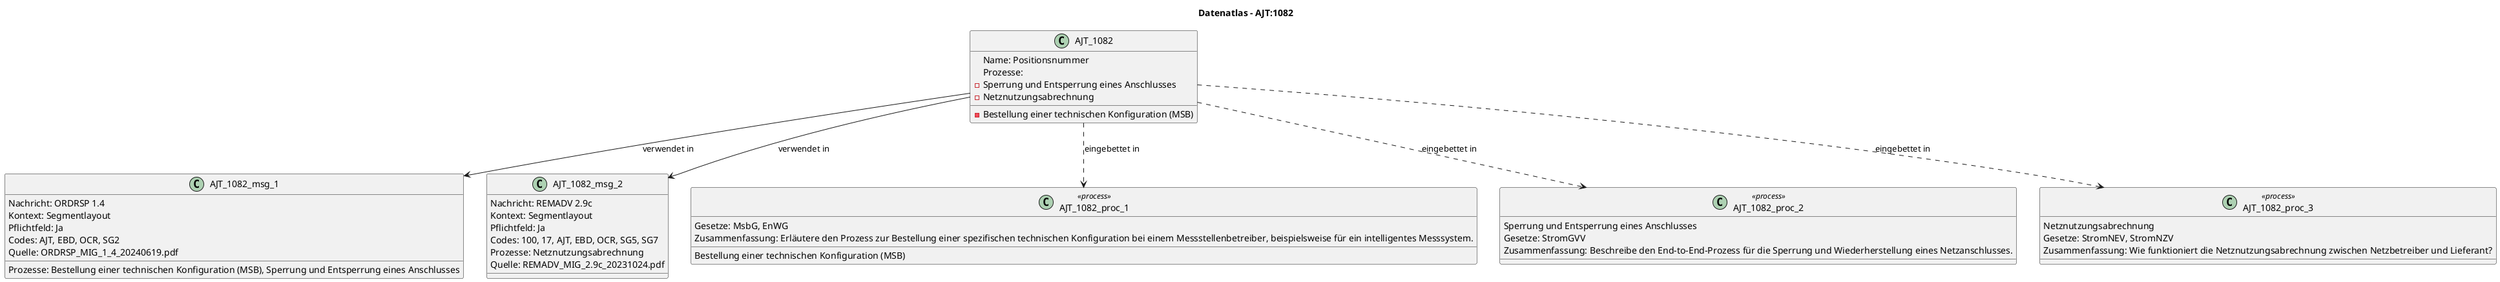 @startuml
title Datenatlas – AJT:1082
class AJT_1082 {
  Name: Positionsnummer
  Prozesse:
    - Bestellung einer technischen Konfiguration (MSB)
    - Sperrung und Entsperrung eines Anschlusses
    - Netznutzungsabrechnung
}
class AJT_1082_msg_1 {
  Nachricht: ORDRSP 1.4
  Kontext: Segmentlayout
  Pflichtfeld: Ja
  Codes: AJT, EBD, OCR, SG2
  Prozesse: Bestellung einer technischen Konfiguration (MSB), Sperrung und Entsperrung eines Anschlusses
  Quelle: ORDRSP_MIG_1_4_20240619.pdf
}
AJT_1082 --> AJT_1082_msg_1 : verwendet in
class AJT_1082_msg_2 {
  Nachricht: REMADV 2.9c
  Kontext: Segmentlayout
  Pflichtfeld: Ja
  Codes: 100, 17, AJT, EBD, OCR, SG5, SG7
  Prozesse: Netznutzungsabrechnung
  Quelle: REMADV_MIG_2.9c_20231024.pdf
}
AJT_1082 --> AJT_1082_msg_2 : verwendet in
class AJT_1082_proc_1 <<process>> {
  Bestellung einer technischen Konfiguration (MSB)
  Gesetze: MsbG, EnWG
  Zusammenfassung: Erläutere den Prozess zur Bestellung einer spezifischen technischen Konfiguration bei einem Messstellenbetreiber, beispielsweise für ein intelligentes Messsystem.
}
AJT_1082 ..> AJT_1082_proc_1 : eingebettet in
class AJT_1082_proc_2 <<process>> {
  Sperrung und Entsperrung eines Anschlusses
  Gesetze: StromGVV
  Zusammenfassung: Beschreibe den End-to-End-Prozess für die Sperrung und Wiederherstellung eines Netzanschlusses.
}
AJT_1082 ..> AJT_1082_proc_2 : eingebettet in
class AJT_1082_proc_3 <<process>> {
  Netznutzungsabrechnung
  Gesetze: StromNEV, StromNZV
  Zusammenfassung: Wie funktioniert die Netznutzungsabrechnung zwischen Netzbetreiber und Lieferant?
}
AJT_1082 ..> AJT_1082_proc_3 : eingebettet in
@enduml